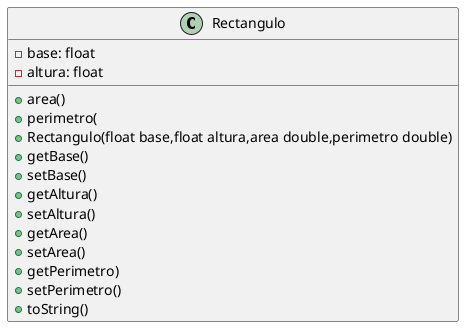 @startuml
class Rectangulo {
- base: float
- altura: float
+area()
+perimetro(
 + Rectangulo(float base,float altura,area double,perimetro double)
     + getBase()
     + setBase()
     + getAltura()
     + setAltura()
     + getArea()
     + setArea()
     + getPerimetro)
     + setPerimetro()
     + toString()
}
@enduml

@startuml

object  Rectangulo1{
    base: "50"
    altura: "5"

}
@enduml

@startuml

object  Rectangulo2{
    base: "100"
    altura: "50"

}
@enduml

